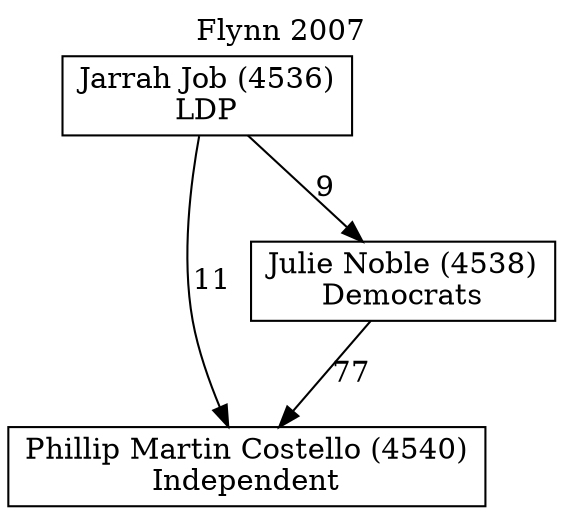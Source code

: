 // House preference flow
digraph "Phillip Martin Costello (4540)_Flynn_2007" {
	graph [label="Flynn 2007" labelloc=t mclimit=10]
	node [shape=box]
	"Phillip Martin Costello (4540)" [label="Phillip Martin Costello (4540)
Independent"]
	"Julie Noble (4538)" [label="Julie Noble (4538)
Democrats"]
	"Jarrah Job (4536)" [label="Jarrah Job (4536)
LDP"]
	"Julie Noble (4538)" -> "Phillip Martin Costello (4540)" [label=77]
	"Jarrah Job (4536)" -> "Julie Noble (4538)" [label=9]
	"Jarrah Job (4536)" -> "Phillip Martin Costello (4540)" [label=11]
}
